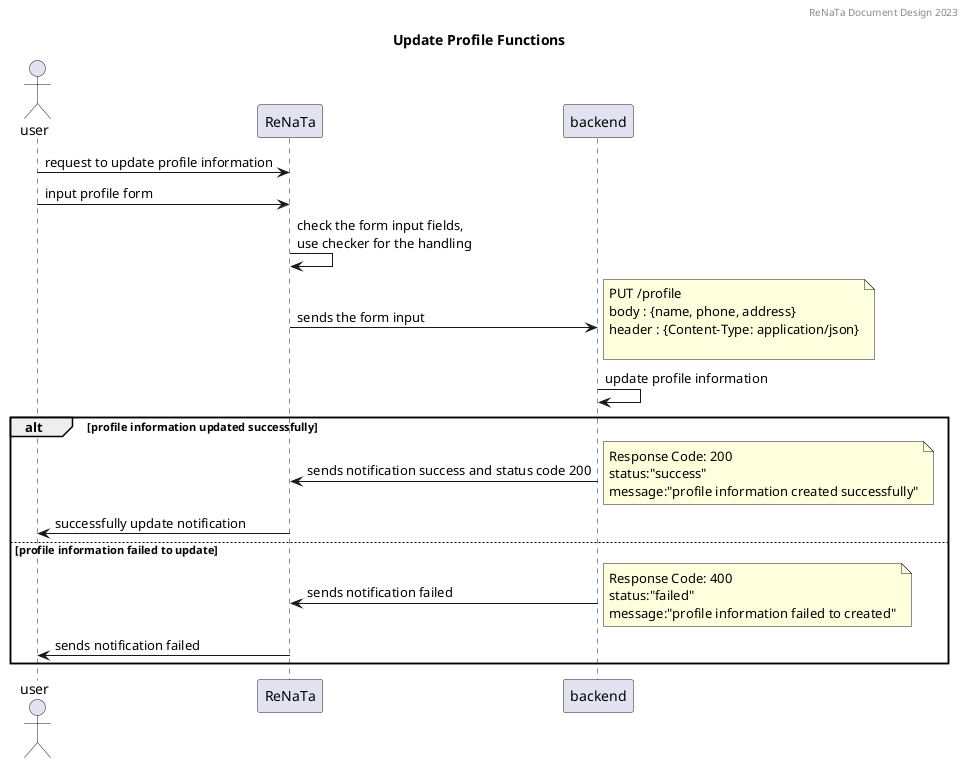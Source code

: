 @startuml

header ReNaTa Document Design 2023
title Update Profile Functions

actor user
participant ReNaTa
participant backend

note left: User can view and edit their profile information such as name, email, and password

user->ReNaTa: request to update profile information
user->ReNaTa: input profile form
ReNaTa->ReNaTa: check the form input fields, \nuse checker for the handling
backend<-ReNaTa: sends the form input
note right : PUT /profile\nbody : {name, phone, address}\nheader : {Content-Type: application/json}\n 

backend->backend: update profile information 
alt profile information updated successfully
    backend->ReNaTa: sends notification success and status code 200
    note right: Response Code: 200\nstatus:"success"\nmessage:"profile information created successfully"
    user<-ReNaTa: successfully update notification
else profile information failed to update
    backend->ReNaTa: sends notification failed
    note right: Response Code: 400\nstatus:"failed"\nmessage:"profile information failed to created"
    user<-ReNaTa: sends notification failed
end

@enduml

